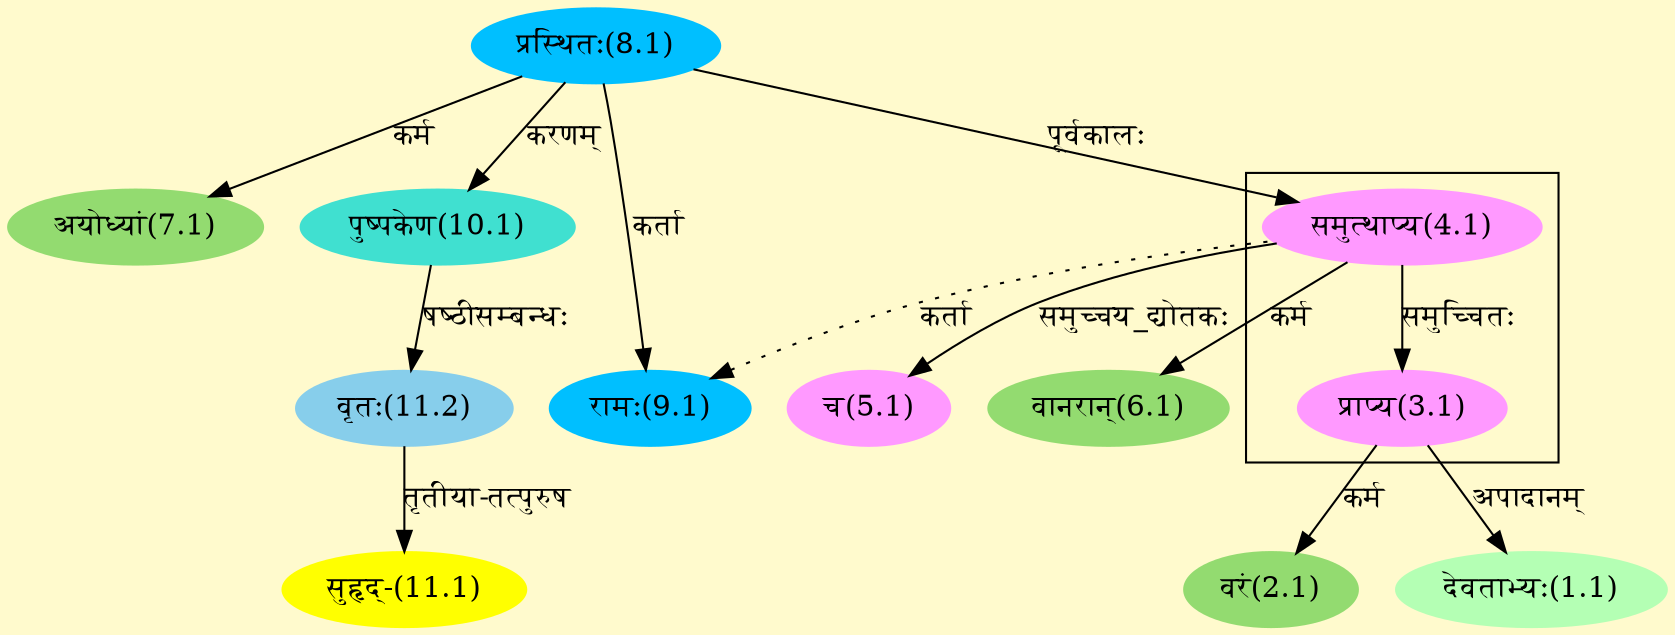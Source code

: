 digraph G{
rankdir=BT;
 compound=true;
 bgcolor="lemonchiffon1";

subgraph cluster_1{
Node3_1 [style=filled, color="#FF99FF" label = "प्राप्य(3.1)"]
Node4_1 [style=filled, color="#FF99FF" label = "समुत्थाप्य(4.1)"]

}
Node1_1 [style=filled, color="#B4FFB4" label = "देवताभ्यः(1.1)"]
Node3_1 [style=filled, color="#FF99FF" label = "प्राप्य(3.1)"]
Node2_1 [style=filled, color="#93DB70" label = "वरं(2.1)"]
Node4_1 [style=filled, color="#FF99FF" label = "समुत्थाप्य(4.1)"]
Node8_1 [style=filled, color="#00BFFF" label = "प्रस्थितः(8.1)"]
Node5_1 [style=filled, color="#FF99FF" label = "च(5.1)"]
Node6_1 [style=filled, color="#93DB70" label = "वानरान्(6.1)"]
Node7_1 [style=filled, color="#93DB70" label = "अयोध्यां(7.1)"]
Node9_1 [style=filled, color="#00BFFF" label = "रामः(9.1)"]
Node10_1 [style=filled, color="#40E0D0" label = "पुष्पकेण(10.1)"]
Node11_1 [style=filled, color="#FFFF00" label = "सुहृद्-(11.1)"]
Node11_2 [style=filled, color="#87CEEB" label = "वृतः(11.2)"]
/* Start of Relations section */

Node1_1 -> Node3_1 [  label="अपादानम्"  dir="back" ]
Node2_1 -> Node3_1 [  label="कर्म"  dir="back" ]
Node3_1 -> Node4_1 [  label="समुच्चितः"  dir="back" ]
Node4_1 -> Node8_1 [  label="पूर्वकालः"  dir="back" ]
Node5_1 -> Node4_1 [  label="समुच्चय_द्योतकः"  dir="back" ]
Node6_1 -> Node4_1 [  label="कर्म"  dir="back" ]
Node7_1 -> Node8_1 [  label="कर्म"  dir="back" ]
Node9_1 -> Node8_1 [  label="कर्ता"  dir="back" ]
Node9_1 -> Node4_1 [ style=dotted label="कर्ता"  dir="back" ]
Node10_1 -> Node8_1 [  label="करणम्"  dir="back" ]
Node11_1 -> Node11_2 [  label="तृतीया-तत्पुरुष"  dir="back" ]
Node11_2 -> Node10_1 [  label="षष्ठीसम्बन्धः"  dir="back" ]
}
